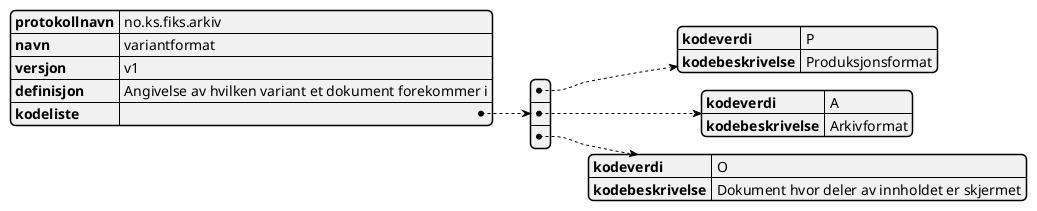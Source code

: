 @startjson
{
  "protokollnavn": "no.ks.fiks.arkiv",
  "navn": "variantformat",
  "versjon": "v1",
  "definisjon": "Angivelse av hvilken variant et dokument forekommer i",
  "kodeliste": [
    {
      "kodeverdi" : "P",
      "kodebeskrivelse" : "Produksjonsformat"
    },
    {
      "kodeverdi" : "A",
      "kodebeskrivelse" : "Arkivformat"
    },
    {
      "kodeverdi" : "O",
      "kodebeskrivelse" : "Dokument hvor deler av innholdet er skjermet"
    }
  ]
}
@endjson